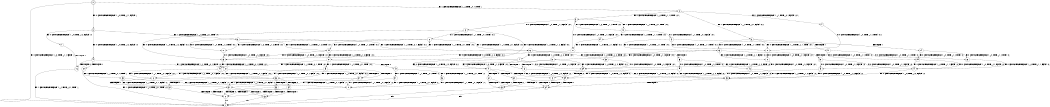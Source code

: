 digraph BCG {
size = "7, 10.5";
center = TRUE;
node [shape = circle];
0 [peripheries = 2];
0 -> 1 [label = "EX !0 !ATOMIC_EXCH_BRANCH (1, +0, TRUE, +1, 1, FALSE) !::"];
0 -> 2 [label = "EX !1 !ATOMIC_EXCH_BRANCH (1, +1, TRUE, +0, 1, TRUE) !::"];
0 -> 3 [label = "EX !0 !ATOMIC_EXCH_BRANCH (1, +0, TRUE, +1, 1, FALSE) !::"];
2 -> 4 [label = "EX !1 !ATOMIC_EXCH_BRANCH (1, +1, TRUE, +0, 1, FALSE) !:0:1:"];
2 -> 5 [label = "EX !0 !ATOMIC_EXCH_BRANCH (1, +0, TRUE, +1, 1, TRUE) !:0:1:"];
2 -> 6 [label = "EX !1 !ATOMIC_EXCH_BRANCH (1, +1, TRUE, +0, 1, FALSE) !:0:1:"];
3 -> 7 [label = "EX !0 !ATOMIC_EXCH_BRANCH (1, +0, TRUE, +1, 2, FALSE) !:0:"];
3 -> 8 [label = "EX !1 !ATOMIC_EXCH_BRANCH (1, +1, TRUE, +0, 1, TRUE) !:0:"];
3 -> 9 [label = "EX !0 !ATOMIC_EXCH_BRANCH (1, +0, TRUE, +1, 2, FALSE) !:0:"];
4 -> 10 [label = "EX !0 !ATOMIC_EXCH_BRANCH (1, +0, TRUE, +1, 1, TRUE) !:0:1:"];
5 -> 11 [label = "EX !0 !ATOMIC_EXCH_BRANCH (1, +0, TRUE, +1, 1, FALSE) !:0:1:"];
5 -> 12 [label = "EX !1 !ATOMIC_EXCH_BRANCH (1, +1, TRUE, +0, 1, TRUE) !:0:1:"];
5 -> 13 [label = "EX !0 !ATOMIC_EXCH_BRANCH (1, +0, TRUE, +1, 1, FALSE) !:0:1:"];
6 -> 10 [label = "EX !0 !ATOMIC_EXCH_BRANCH (1, +0, TRUE, +1, 1, TRUE) !:0:1:"];
6 -> 14 [label = "TERMINATE !1"];
6 -> 15 [label = "EX !0 !ATOMIC_EXCH_BRANCH (1, +0, TRUE, +1, 1, TRUE) !:0:1:"];
7 -> 16 [label = "TERMINATE !0"];
8 -> 17 [label = "EX !0 !ATOMIC_EXCH_BRANCH (1, +0, TRUE, +1, 2, TRUE) !:0:1:"];
8 -> 18 [label = "EX !1 !ATOMIC_EXCH_BRANCH (1, +1, TRUE, +0, 1, FALSE) !:0:1:"];
8 -> 19 [label = "EX !0 !ATOMIC_EXCH_BRANCH (1, +0, TRUE, +1, 2, TRUE) !:0:1:"];
9 -> 16 [label = "TERMINATE !0"];
9 -> 20 [label = "TERMINATE !0"];
9 -> 21 [label = "EX !1 !ATOMIC_EXCH_BRANCH (1, +1, TRUE, +0, 1, TRUE) !:0:"];
10 -> 22 [label = "EX !0 !ATOMIC_EXCH_BRANCH (1, +0, TRUE, +1, 1, FALSE) !:0:1:"];
11 -> 23 [label = "EX !0 !ATOMIC_EXCH_BRANCH (1, +0, TRUE, +1, 2, FALSE) !:0:1:"];
12 -> 24 [label = "EX !0 !ATOMIC_EXCH_BRANCH (1, +0, TRUE, +1, 1, TRUE) !:0:1:"];
12 -> 25 [label = "EX !1 !ATOMIC_EXCH_BRANCH (1, +1, TRUE, +0, 1, FALSE) !:0:1:"];
12 -> 5 [label = "EX !0 !ATOMIC_EXCH_BRANCH (1, +0, TRUE, +1, 1, TRUE) !:0:1:"];
13 -> 23 [label = "EX !0 !ATOMIC_EXCH_BRANCH (1, +0, TRUE, +1, 2, FALSE) !:0:1:"];
13 -> 26 [label = "EX !1 !ATOMIC_EXCH_BRANCH (1, +1, TRUE, +0, 1, TRUE) !:0:1:"];
13 -> 27 [label = "EX !0 !ATOMIC_EXCH_BRANCH (1, +0, TRUE, +1, 2, FALSE) !:0:1:"];
14 -> 28 [label = "EX !0 !ATOMIC_EXCH_BRANCH (1, +0, TRUE, +1, 1, TRUE) !:0:"];
14 -> 29 [label = "EX !0 !ATOMIC_EXCH_BRANCH (1, +0, TRUE, +1, 1, TRUE) !:0:"];
15 -> 22 [label = "EX !0 !ATOMIC_EXCH_BRANCH (1, +0, TRUE, +1, 1, FALSE) !:0:1:"];
15 -> 30 [label = "TERMINATE !1"];
15 -> 31 [label = "EX !0 !ATOMIC_EXCH_BRANCH (1, +0, TRUE, +1, 1, FALSE) !:0:1:"];
16 -> 1 [label = "EX !1 !ATOMIC_EXCH_BRANCH (1, +1, TRUE, +0, 1, TRUE) !::"];
17 -> 23 [label = "EX !0 !ATOMIC_EXCH_BRANCH (1, +0, TRUE, +1, 2, FALSE) !:0:1:"];
18 -> 32 [label = "EX !0 !ATOMIC_EXCH_BRANCH (1, +0, TRUE, +1, 2, TRUE) !:0:1:"];
18 -> 33 [label = "TERMINATE !1"];
18 -> 34 [label = "EX !0 !ATOMIC_EXCH_BRANCH (1, +0, TRUE, +1, 2, TRUE) !:0:1:"];
19 -> 23 [label = "EX !0 !ATOMIC_EXCH_BRANCH (1, +0, TRUE, +1, 2, FALSE) !:0:1:"];
19 -> 26 [label = "EX !1 !ATOMIC_EXCH_BRANCH (1, +1, TRUE, +0, 1, TRUE) !:0:1:"];
19 -> 27 [label = "EX !0 !ATOMIC_EXCH_BRANCH (1, +0, TRUE, +1, 2, FALSE) !:0:1:"];
20 -> 1 [label = "EX !1 !ATOMIC_EXCH_BRANCH (1, +1, TRUE, +0, 1, TRUE) !::"];
20 -> 35 [label = "EX !1 !ATOMIC_EXCH_BRANCH (1, +1, TRUE, +0, 1, TRUE) !::"];
21 -> 36 [label = "EX !1 !ATOMIC_EXCH_BRANCH (1, +1, TRUE, +0, 1, FALSE) !:0:1:"];
21 -> 37 [label = "TERMINATE !0"];
21 -> 38 [label = "EX !1 !ATOMIC_EXCH_BRANCH (1, +1, TRUE, +0, 1, FALSE) !:0:1:"];
22 -> 39 [label = "EX !0 !ATOMIC_EXCH_BRANCH (1, +0, TRUE, +1, 2, FALSE) !:0:1:"];
23 -> 40 [label = "EX !1 !ATOMIC_EXCH_BRANCH (1, +1, TRUE, +0, 1, TRUE) !:0:1:"];
24 -> 11 [label = "EX !0 !ATOMIC_EXCH_BRANCH (1, +0, TRUE, +1, 1, FALSE) !:0:1:"];
25 -> 10 [label = "EX !0 !ATOMIC_EXCH_BRANCH (1, +0, TRUE, +1, 1, TRUE) !:0:1:"];
25 -> 41 [label = "TERMINATE !1"];
25 -> 15 [label = "EX !0 !ATOMIC_EXCH_BRANCH (1, +0, TRUE, +1, 1, TRUE) !:0:1:"];
26 -> 17 [label = "EX !0 !ATOMIC_EXCH_BRANCH (1, +0, TRUE, +1, 2, TRUE) !:0:1:"];
26 -> 18 [label = "EX !1 !ATOMIC_EXCH_BRANCH (1, +1, TRUE, +0, 1, FALSE) !:0:1:"];
26 -> 19 [label = "EX !0 !ATOMIC_EXCH_BRANCH (1, +0, TRUE, +1, 2, TRUE) !:0:1:"];
27 -> 40 [label = "EX !1 !ATOMIC_EXCH_BRANCH (1, +1, TRUE, +0, 1, TRUE) !:0:1:"];
27 -> 42 [label = "TERMINATE !0"];
27 -> 43 [label = "EX !1 !ATOMIC_EXCH_BRANCH (1, +1, TRUE, +0, 1, TRUE) !:0:1:"];
28 -> 44 [label = "EX !0 !ATOMIC_EXCH_BRANCH (1, +0, TRUE, +1, 1, FALSE) !:0:"];
29 -> 44 [label = "EX !0 !ATOMIC_EXCH_BRANCH (1, +0, TRUE, +1, 1, FALSE) !:0:"];
29 -> 45 [label = "EX !0 !ATOMIC_EXCH_BRANCH (1, +0, TRUE, +1, 1, FALSE) !:0:"];
30 -> 44 [label = "EX !0 !ATOMIC_EXCH_BRANCH (1, +0, TRUE, +1, 1, FALSE) !:0:"];
30 -> 45 [label = "EX !0 !ATOMIC_EXCH_BRANCH (1, +0, TRUE, +1, 1, FALSE) !:0:"];
31 -> 39 [label = "EX !0 !ATOMIC_EXCH_BRANCH (1, +0, TRUE, +1, 2, FALSE) !:0:1:"];
31 -> 46 [label = "TERMINATE !1"];
31 -> 47 [label = "EX !0 !ATOMIC_EXCH_BRANCH (1, +0, TRUE, +1, 2, FALSE) !:0:1:"];
32 -> 39 [label = "EX !0 !ATOMIC_EXCH_BRANCH (1, +0, TRUE, +1, 2, FALSE) !:0:1:"];
33 -> 48 [label = "EX !0 !ATOMIC_EXCH_BRANCH (1, +0, TRUE, +1, 2, TRUE) !:0:"];
33 -> 49 [label = "EX !0 !ATOMIC_EXCH_BRANCH (1, +0, TRUE, +1, 2, TRUE) !:0:"];
34 -> 39 [label = "EX !0 !ATOMIC_EXCH_BRANCH (1, +0, TRUE, +1, 2, FALSE) !:0:1:"];
34 -> 46 [label = "TERMINATE !1"];
34 -> 47 [label = "EX !0 !ATOMIC_EXCH_BRANCH (1, +0, TRUE, +1, 2, FALSE) !:0:1:"];
35 -> 50 [label = "EX !1 !ATOMIC_EXCH_BRANCH (1, +1, TRUE, +0, 1, FALSE) !:1:"];
35 -> 51 [label = "EX !1 !ATOMIC_EXCH_BRANCH (1, +1, TRUE, +0, 1, FALSE) !:1:"];
36 -> 52 [label = "TERMINATE !0"];
37 -> 50 [label = "EX !1 !ATOMIC_EXCH_BRANCH (1, +1, TRUE, +0, 1, FALSE) !:1:"];
37 -> 51 [label = "EX !1 !ATOMIC_EXCH_BRANCH (1, +1, TRUE, +0, 1, FALSE) !:1:"];
38 -> 52 [label = "TERMINATE !0"];
38 -> 53 [label = "TERMINATE !1"];
38 -> 54 [label = "TERMINATE !0"];
39 -> 55 [label = "TERMINATE !0"];
40 -> 36 [label = "EX !1 !ATOMIC_EXCH_BRANCH (1, +1, TRUE, +0, 1, FALSE) !:0:1:"];
41 -> 28 [label = "EX !0 !ATOMIC_EXCH_BRANCH (1, +0, TRUE, +1, 1, TRUE) !:0:"];
41 -> 29 [label = "EX !0 !ATOMIC_EXCH_BRANCH (1, +0, TRUE, +1, 1, TRUE) !:0:"];
42 -> 56 [label = "EX !1 !ATOMIC_EXCH_BRANCH (1, +1, TRUE, +0, 1, TRUE) !:1:"];
42 -> 57 [label = "EX !1 !ATOMIC_EXCH_BRANCH (1, +1, TRUE, +0, 1, TRUE) !:1:"];
43 -> 36 [label = "EX !1 !ATOMIC_EXCH_BRANCH (1, +1, TRUE, +0, 1, FALSE) !:0:1:"];
43 -> 37 [label = "TERMINATE !0"];
43 -> 38 [label = "EX !1 !ATOMIC_EXCH_BRANCH (1, +1, TRUE, +0, 1, FALSE) !:0:1:"];
44 -> 58 [label = "EX !0 !ATOMIC_EXCH_BRANCH (1, +0, TRUE, +1, 2, FALSE) !:0:"];
45 -> 58 [label = "EX !0 !ATOMIC_EXCH_BRANCH (1, +0, TRUE, +1, 2, FALSE) !:0:"];
45 -> 59 [label = "EX !0 !ATOMIC_EXCH_BRANCH (1, +0, TRUE, +1, 2, FALSE) !:0:"];
46 -> 58 [label = "EX !0 !ATOMIC_EXCH_BRANCH (1, +0, TRUE, +1, 2, FALSE) !:0:"];
46 -> 59 [label = "EX !0 !ATOMIC_EXCH_BRANCH (1, +0, TRUE, +1, 2, FALSE) !:0:"];
47 -> 55 [label = "TERMINATE !0"];
47 -> 60 [label = "TERMINATE !1"];
47 -> 61 [label = "TERMINATE !0"];
48 -> 58 [label = "EX !0 !ATOMIC_EXCH_BRANCH (1, +0, TRUE, +1, 2, FALSE) !:0:"];
49 -> 58 [label = "EX !0 !ATOMIC_EXCH_BRANCH (1, +0, TRUE, +1, 2, FALSE) !:0:"];
49 -> 59 [label = "EX !0 !ATOMIC_EXCH_BRANCH (1, +0, TRUE, +1, 2, FALSE) !:0:"];
50 -> 62 [label = "TERMINATE !1"];
51 -> 62 [label = "TERMINATE !1"];
51 -> 63 [label = "TERMINATE !1"];
52 -> 62 [label = "TERMINATE !1"];
53 -> 62 [label = "TERMINATE !0"];
53 -> 63 [label = "TERMINATE !0"];
54 -> 62 [label = "TERMINATE !1"];
54 -> 63 [label = "TERMINATE !1"];
55 -> 64 [label = "TERMINATE !1"];
56 -> 50 [label = "EX !1 !ATOMIC_EXCH_BRANCH (1, +1, TRUE, +0, 1, FALSE) !:1:"];
57 -> 50 [label = "EX !1 !ATOMIC_EXCH_BRANCH (1, +1, TRUE, +0, 1, FALSE) !:1:"];
57 -> 51 [label = "EX !1 !ATOMIC_EXCH_BRANCH (1, +1, TRUE, +0, 1, FALSE) !:1:"];
58 -> 64 [label = "TERMINATE !0"];
59 -> 64 [label = "TERMINATE !0"];
59 -> 65 [label = "TERMINATE !0"];
60 -> 64 [label = "TERMINATE !0"];
60 -> 65 [label = "TERMINATE !0"];
61 -> 64 [label = "TERMINATE !1"];
61 -> 65 [label = "TERMINATE !1"];
62 -> 1 [label = "exit"];
63 -> 1 [label = "exit"];
64 -> 1 [label = "exit"];
65 -> 1 [label = "exit"];
}
